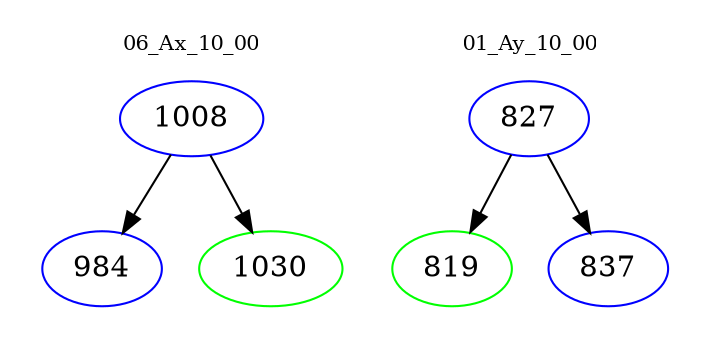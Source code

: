 digraph{
subgraph cluster_0 {
color = white
label = "06_Ax_10_00";
fontsize=10;
T0_1008 [label="1008", color="blue"]
T0_1008 -> T0_984 [color="black"]
T0_984 [label="984", color="blue"]
T0_1008 -> T0_1030 [color="black"]
T0_1030 [label="1030", color="green"]
}
subgraph cluster_1 {
color = white
label = "01_Ay_10_00";
fontsize=10;
T1_827 [label="827", color="blue"]
T1_827 -> T1_819 [color="black"]
T1_819 [label="819", color="green"]
T1_827 -> T1_837 [color="black"]
T1_837 [label="837", color="blue"]
}
}
